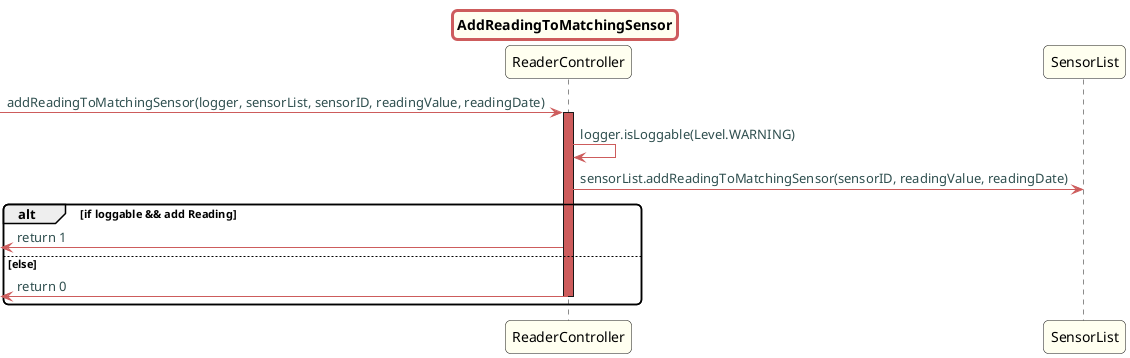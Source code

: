 @startuml

skinparam titleBorderRoundCorner 10
skinparam titleBorderThickness 3
skinparam titleBorderColor indianred
skinparam titleBackgroundColor ivory
skinparam FontName quicksand

skinparam actor {
 	BorderColor indianred
 	}

 skinparam sequence {
 	LifeLineBackgroundColor indianred
 	ParticipantBackgroundColor ivory
 }

 skinparam roundcorner 10

 skinparam component {
   arrowThickness 1
   ArrowFontName Verdana
   ArrowColor indianred
   ArrowFontColor darkslategrey
 }


title AddReadingToMatchingSensor
-> ReaderController: addReadingToMatchingSensor(logger, sensorList, sensorID, readingValue, readingDate)
activate ReaderController

ReaderController -> ReaderController: logger.isLoggable(Level.WARNING)
ReaderController -> SensorList: sensorList.addReadingToMatchingSensor(sensorID, readingValue, readingDate)

alt if loggable && add Reading

<- ReaderController: return 1

else else
<- ReaderController: return 0
deactivate ReaderController
end

@enduml